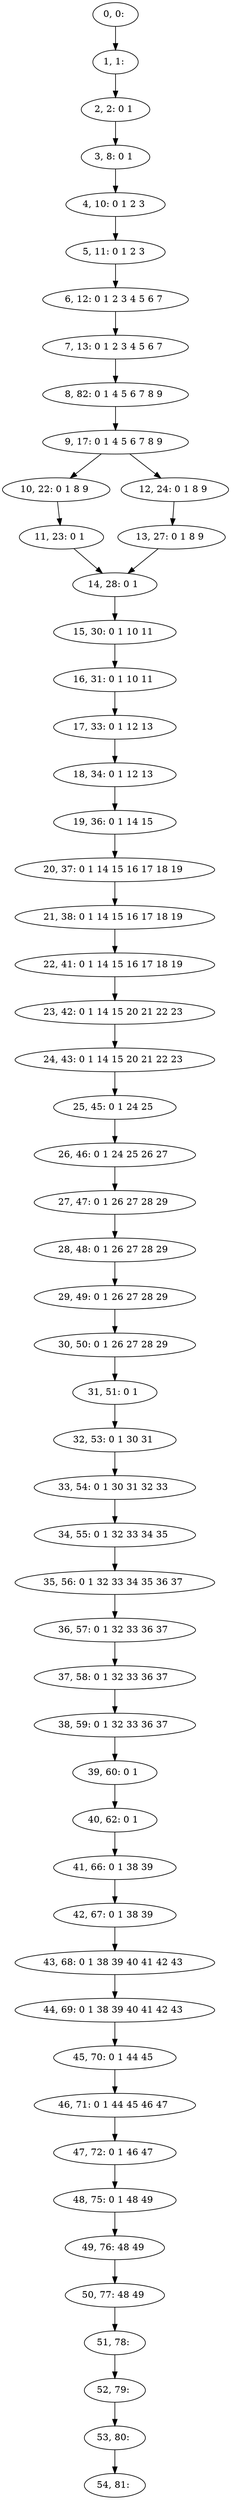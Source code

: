 digraph G {
0[label="0, 0: "];
1[label="1, 1: "];
2[label="2, 2: 0 1 "];
3[label="3, 8: 0 1 "];
4[label="4, 10: 0 1 2 3 "];
5[label="5, 11: 0 1 2 3 "];
6[label="6, 12: 0 1 2 3 4 5 6 7 "];
7[label="7, 13: 0 1 2 3 4 5 6 7 "];
8[label="8, 82: 0 1 4 5 6 7 8 9 "];
9[label="9, 17: 0 1 4 5 6 7 8 9 "];
10[label="10, 22: 0 1 8 9 "];
11[label="11, 23: 0 1 "];
12[label="12, 24: 0 1 8 9 "];
13[label="13, 27: 0 1 8 9 "];
14[label="14, 28: 0 1 "];
15[label="15, 30: 0 1 10 11 "];
16[label="16, 31: 0 1 10 11 "];
17[label="17, 33: 0 1 12 13 "];
18[label="18, 34: 0 1 12 13 "];
19[label="19, 36: 0 1 14 15 "];
20[label="20, 37: 0 1 14 15 16 17 18 19 "];
21[label="21, 38: 0 1 14 15 16 17 18 19 "];
22[label="22, 41: 0 1 14 15 16 17 18 19 "];
23[label="23, 42: 0 1 14 15 20 21 22 23 "];
24[label="24, 43: 0 1 14 15 20 21 22 23 "];
25[label="25, 45: 0 1 24 25 "];
26[label="26, 46: 0 1 24 25 26 27 "];
27[label="27, 47: 0 1 26 27 28 29 "];
28[label="28, 48: 0 1 26 27 28 29 "];
29[label="29, 49: 0 1 26 27 28 29 "];
30[label="30, 50: 0 1 26 27 28 29 "];
31[label="31, 51: 0 1 "];
32[label="32, 53: 0 1 30 31 "];
33[label="33, 54: 0 1 30 31 32 33 "];
34[label="34, 55: 0 1 32 33 34 35 "];
35[label="35, 56: 0 1 32 33 34 35 36 37 "];
36[label="36, 57: 0 1 32 33 36 37 "];
37[label="37, 58: 0 1 32 33 36 37 "];
38[label="38, 59: 0 1 32 33 36 37 "];
39[label="39, 60: 0 1 "];
40[label="40, 62: 0 1 "];
41[label="41, 66: 0 1 38 39 "];
42[label="42, 67: 0 1 38 39 "];
43[label="43, 68: 0 1 38 39 40 41 42 43 "];
44[label="44, 69: 0 1 38 39 40 41 42 43 "];
45[label="45, 70: 0 1 44 45 "];
46[label="46, 71: 0 1 44 45 46 47 "];
47[label="47, 72: 0 1 46 47 "];
48[label="48, 75: 0 1 48 49 "];
49[label="49, 76: 48 49 "];
50[label="50, 77: 48 49 "];
51[label="51, 78: "];
52[label="52, 79: "];
53[label="53, 80: "];
54[label="54, 81: "];
0->1 ;
1->2 ;
2->3 ;
3->4 ;
4->5 ;
5->6 ;
6->7 ;
7->8 ;
8->9 ;
9->10 ;
9->12 ;
10->11 ;
11->14 ;
12->13 ;
13->14 ;
14->15 ;
15->16 ;
16->17 ;
17->18 ;
18->19 ;
19->20 ;
20->21 ;
21->22 ;
22->23 ;
23->24 ;
24->25 ;
25->26 ;
26->27 ;
27->28 ;
28->29 ;
29->30 ;
30->31 ;
31->32 ;
32->33 ;
33->34 ;
34->35 ;
35->36 ;
36->37 ;
37->38 ;
38->39 ;
39->40 ;
40->41 ;
41->42 ;
42->43 ;
43->44 ;
44->45 ;
45->46 ;
46->47 ;
47->48 ;
48->49 ;
49->50 ;
50->51 ;
51->52 ;
52->53 ;
53->54 ;
}
